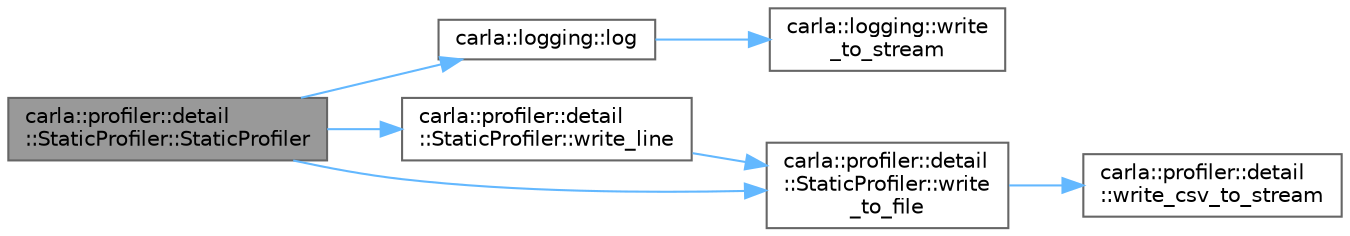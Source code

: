 digraph "carla::profiler::detail::StaticProfiler::StaticProfiler"
{
 // INTERACTIVE_SVG=YES
 // LATEX_PDF_SIZE
  bgcolor="transparent";
  edge [fontname=Helvetica,fontsize=10,labelfontname=Helvetica,labelfontsize=10];
  node [fontname=Helvetica,fontsize=10,shape=box,height=0.2,width=0.4];
  rankdir="LR";
  Node1 [id="Node000001",label="carla::profiler::detail\l::StaticProfiler::StaticProfiler",height=0.2,width=0.4,color="gray40", fillcolor="grey60", style="filled", fontcolor="black",tooltip=" "];
  Node1 -> Node2 [id="edge1_Node000001_Node000002",color="steelblue1",style="solid",tooltip=" "];
  Node2 [id="Node000002",label="carla::logging::log",height=0.2,width=0.4,color="grey40", fillcolor="white", style="filled",URL="$d2/d8c/namespacecarla_1_1logging.html#abd90157c295f4863aaaa7d66f18ae0fa",tooltip=" "];
  Node2 -> Node3 [id="edge2_Node000002_Node000003",color="steelblue1",style="solid",tooltip=" "];
  Node3 [id="Node000003",label="carla::logging::write\l_to_stream",height=0.2,width=0.4,color="grey40", fillcolor="white", style="filled",URL="$d2/d8c/namespacecarla_1_1logging.html#a4193666236852fb6a6977299a31445d8",tooltip=" "];
  Node1 -> Node4 [id="edge3_Node000001_Node000004",color="steelblue1",style="solid",tooltip=" "];
  Node4 [id="Node000004",label="carla::profiler::detail\l::StaticProfiler::write_line",height=0.2,width=0.4,color="grey40", fillcolor="white", style="filled",URL="$d1/d29/classcarla_1_1profiler_1_1detail_1_1StaticProfiler.html#a620f9cfbefd07d7657aca981417d6b4a",tooltip=" "];
  Node4 -> Node5 [id="edge4_Node000004_Node000005",color="steelblue1",style="solid",tooltip=" "];
  Node5 [id="Node000005",label="carla::profiler::detail\l::StaticProfiler::write\l_to_file",height=0.2,width=0.4,color="grey40", fillcolor="white", style="filled",URL="$d1/d29/classcarla_1_1profiler_1_1detail_1_1StaticProfiler.html#a0cf2b8080c34d0b8e4367b317793f8e9",tooltip=" "];
  Node5 -> Node6 [id="edge5_Node000005_Node000006",color="steelblue1",style="solid",tooltip=" "];
  Node6 [id="Node000006",label="carla::profiler::detail\l::write_csv_to_stream",height=0.2,width=0.4,color="grey40", fillcolor="white", style="filled",URL="$d9/df6/namespacecarla_1_1profiler_1_1detail.html#aa44218e7d80e5d6c7b394dc7e4e6eda0",tooltip=" "];
  Node1 -> Node5 [id="edge6_Node000001_Node000005",color="steelblue1",style="solid",tooltip=" "];
}
